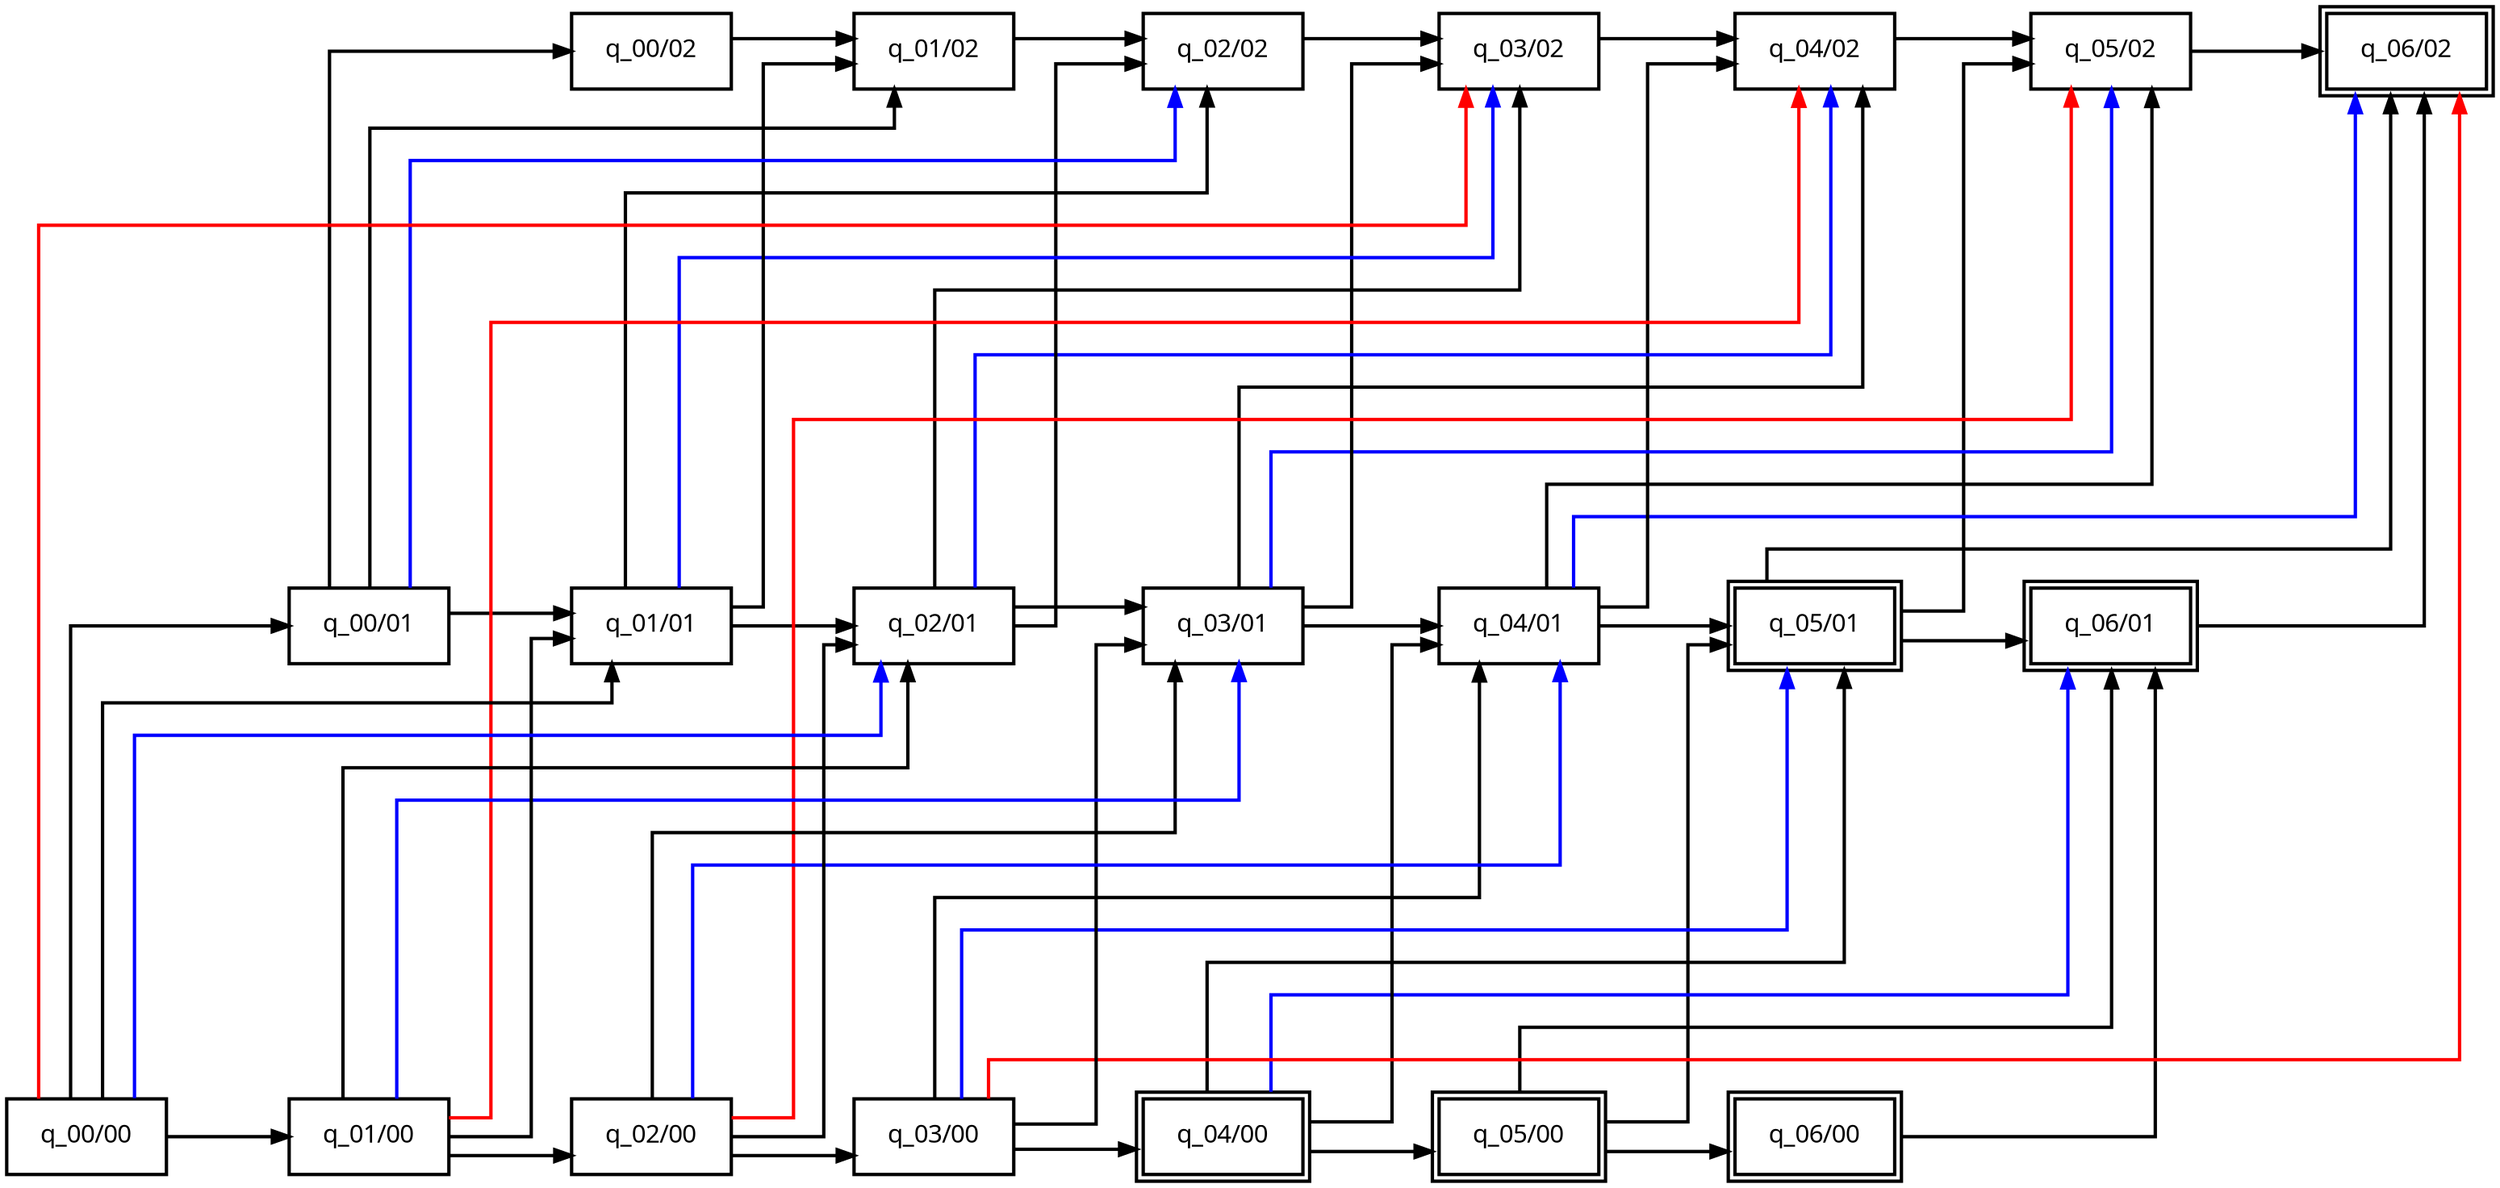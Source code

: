       strict digraph {
          nodesep=0.25;
          splines=ortho;
          graph ["concentrate"="false","rankdir"="LR","bgcolor"="transparent","margin"="0.0","compound"="true","nslimit"="20"]
          "q_06/02" [group=2]["color"="black","fontcolor"="black","fontname"="JetBrains Mono","fontsize"="15","penwidth"="2.0","shape"="rect",peripheries=2, margin="0.28,0.2"]
"q_05/02" [group=2]["color"="black","fontcolor"="black","fontname"="JetBrains Mono","fontsize"="15","penwidth"="2.0","shape"="rect", margin="0.28,0.2"]
"q_04/02" [group=2]["color"="black","fontcolor"="black","fontname"="JetBrains Mono","fontsize"="15","penwidth"="2.0","shape"="rect", margin="0.28,0.2"]
"q_03/02" [group=2]["color"="black","fontcolor"="black","fontname"="JetBrains Mono","fontsize"="15","penwidth"="2.0","shape"="rect", margin="0.28,0.2"]
"q_02/02" [group=2]["color"="black","fontcolor"="black","fontname"="JetBrains Mono","fontsize"="15","penwidth"="2.0","shape"="rect", margin="0.28,0.2"]
"q_01/02" [group=2]["color"="black","fontcolor"="black","fontname"="JetBrains Mono","fontsize"="15","penwidth"="2.0","shape"="rect", margin="0.28,0.2"]
"q_00/02" [group=2]["color"="black","fontcolor"="black","fontname"="JetBrains Mono","fontsize"="15","penwidth"="2.0","shape"="rect", margin="0.28,0.2"]
"q_06/01" [group=1]["color"="black","fontcolor"="black","fontname"="JetBrains Mono","fontsize"="15","penwidth"="2.0","shape"="rect",peripheries=2, margin="0.28,0.2"]
"q_05/01" [group=1]["color"="black","fontcolor"="black","fontname"="JetBrains Mono","fontsize"="15","penwidth"="2.0","shape"="rect",peripheries=2, margin="0.28,0.2"]
"q_04/01" [group=1]["color"="black","fontcolor"="black","fontname"="JetBrains Mono","fontsize"="15","penwidth"="2.0","shape"="rect", margin="0.28,0.2"]
"q_03/01" [group=1]["color"="black","fontcolor"="black","fontname"="JetBrains Mono","fontsize"="15","penwidth"="2.0","shape"="rect", margin="0.28,0.2"]
"q_02/01" [group=1]["color"="black","fontcolor"="black","fontname"="JetBrains Mono","fontsize"="15","penwidth"="2.0","shape"="rect", margin="0.28,0.2"]
"q_01/01" [group=1]["color"="black","fontcolor"="black","fontname"="JetBrains Mono","fontsize"="15","penwidth"="2.0","shape"="rect", margin="0.28,0.2"]
"q_00/01" [group=1]["color"="black","fontcolor"="black","fontname"="JetBrains Mono","fontsize"="15","penwidth"="2.0","shape"="rect", margin="0.28,0.2"]
"q_06/00" [group=0]["color"="black","fontcolor"="black","fontname"="JetBrains Mono","fontsize"="15","penwidth"="2.0","shape"="rect",peripheries=2, margin="0.28,0.2"]
"q_05/00" [group=0]["color"="black","fontcolor"="black","fontname"="JetBrains Mono","fontsize"="15","penwidth"="2.0","shape"="rect",peripheries=2, margin="0.28,0.2"]
"q_04/00" [group=0]["color"="black","fontcolor"="black","fontname"="JetBrains Mono","fontsize"="15","penwidth"="2.0","shape"="rect",peripheries=2, margin="0.28,0.2"]
"q_03/00" [group=0]["color"="black","fontcolor"="black","fontname"="JetBrains Mono","fontsize"="15","penwidth"="2.0","shape"="rect", margin="0.28,0.2"]
"q_02/00" [group=0]["color"="black","fontcolor"="black","fontname"="JetBrains Mono","fontsize"="15","penwidth"="2.0","shape"="rect", margin="0.28,0.2"]
"q_01/00" [group=0]["color"="black","fontcolor"="black","fontname"="JetBrains Mono","fontsize"="15","penwidth"="2.0","shape"="rect", margin="0.28,0.2"]
"q_00/00" [group=0]["color"="black","fontcolor"="black","fontname"="JetBrains Mono","fontsize"="15","penwidth"="2.0","shape"="rect", margin="0.28,0.2"]
      "q_00/00" -> "q_00/01" ["arrowhead"="normal", minlen="2.5", "penwidth"="2.0", color=black]
"q_00/01" -> "q_00/02" ["arrowhead"="normal", minlen="2.5", "penwidth"="2.0", color=black]
"q_01/00" -> "q_01/01" ["arrowhead"="normal", minlen="2.5", "penwidth"="2.0", color=black]
"q_01/01" -> "q_01/02" ["arrowhead"="normal", minlen="2.5", "penwidth"="2.0", color=black]
"q_02/00" -> "q_02/01" ["arrowhead"="normal", minlen="2.5", "penwidth"="2.0", color=black]
"q_02/01" -> "q_02/02" ["arrowhead"="normal", minlen="2.5", "penwidth"="2.0", color=black]
"q_03/00" -> "q_03/01" ["arrowhead"="normal", minlen="2.5", "penwidth"="2.0", color=black]
"q_03/01" -> "q_03/02" ["arrowhead"="normal", minlen="2.5", "penwidth"="2.0", color=black]
"q_04/00" -> "q_04/01" ["arrowhead"="normal", minlen="2.5", "penwidth"="2.0", color=black]
"q_04/01" -> "q_04/02" ["arrowhead"="normal", minlen="2.5", "penwidth"="2.0", color=black]
"q_05/00" -> "q_05/01" ["arrowhead"="normal", minlen="2.5", "penwidth"="2.0", color=black]
"q_05/01" -> "q_05/02" ["arrowhead"="normal", minlen="2.5", "penwidth"="2.0", color=black]
"q_06/00" -> "q_06/01" ["arrowhead"="normal", minlen="2.5", "penwidth"="2.0", color=black]
"q_06/01" -> "q_06/02" ["arrowhead"="normal", minlen="2.5", "penwidth"="2.0", color=black]
"q_00/00" -> "q_01/01" ["arrowhead"="normal", minlen="2.5", "penwidth"="2.0", color=black]
"q_00/01" -> "q_01/02" ["arrowhead"="normal", minlen="2.5", "penwidth"="2.0", color=black]
"q_01/00" -> "q_02/01" ["arrowhead"="normal", minlen="2.5", "penwidth"="2.0", color=black]
"q_01/01" -> "q_02/02" ["arrowhead"="normal", minlen="2.5", "penwidth"="2.0", color=black]
"q_02/00" -> "q_03/01" ["arrowhead"="normal", minlen="2.5", "penwidth"="2.0", color=black]
"q_02/01" -> "q_03/02" ["arrowhead"="normal", minlen="2.5", "penwidth"="2.0", color=black]
"q_03/00" -> "q_04/01" ["arrowhead"="normal", minlen="2.5", "penwidth"="2.0", color=black]
"q_03/01" -> "q_04/02" ["arrowhead"="normal", minlen="2.5", "penwidth"="2.0", color=black]
"q_04/00" -> "q_05/01" ["arrowhead"="normal", minlen="2.5", "penwidth"="2.0", color=black]
"q_04/01" -> "q_05/02" ["arrowhead"="normal", minlen="2.5", "penwidth"="2.0", color=black]
"q_05/00" -> "q_06/01" ["arrowhead"="normal", minlen="2.5", "penwidth"="2.0", color=black]
"q_05/01" -> "q_06/02" ["arrowhead"="normal", minlen="2.5", "penwidth"="2.0", color=black]
"q_00/00" -> "q_01/00" ["arrowhead"="normal", minlen="2.5", "penwidth"="2.0", color=black]
"q_00/01" -> "q_01/01" ["arrowhead"="normal", minlen="2.5", "penwidth"="2.0", color=black]
"q_00/02" -> "q_01/02" ["arrowhead"="normal", minlen="2.5", "penwidth"="2.0", color=black]
"q_01/00" -> "q_02/00" ["arrowhead"="normal", minlen="2.5", "penwidth"="2.0", color=black]
"q_01/01" -> "q_02/01" ["arrowhead"="normal", minlen="2.5", "penwidth"="2.0", color=black]
"q_01/02" -> "q_02/02" ["arrowhead"="normal", minlen="2.5", "penwidth"="2.0", color=black]
"q_02/00" -> "q_03/00" ["arrowhead"="normal", minlen="2.5", "penwidth"="2.0", color=black]
"q_02/01" -> "q_03/01" ["arrowhead"="normal", minlen="2.5", "penwidth"="2.0", color=black]
"q_02/02" -> "q_03/02" ["arrowhead"="normal", minlen="2.5", "penwidth"="2.0", color=black]
"q_03/00" -> "q_04/00" ["arrowhead"="normal", minlen="2.5", "penwidth"="2.0", color=black]
"q_03/01" -> "q_04/01" ["arrowhead"="normal", minlen="2.5", "penwidth"="2.0", color=black]
"q_03/02" -> "q_04/02" ["arrowhead"="normal", minlen="2.5", "penwidth"="2.0", color=black]
"q_04/00" -> "q_05/00" ["arrowhead"="normal", minlen="2.5", "penwidth"="2.0", color=black]
"q_04/01" -> "q_05/01" ["arrowhead"="normal", minlen="2.5", "penwidth"="2.0", color=black]
"q_04/02" -> "q_05/02" ["arrowhead"="normal", minlen="2.5", "penwidth"="2.0", color=black]
"q_05/00" -> "q_06/00" ["arrowhead"="normal", minlen="2.5", "penwidth"="2.0", color=black]
"q_05/01" -> "q_06/01" ["arrowhead"="normal", minlen="2.5", "penwidth"="2.0", color=black]
"q_05/02" -> "q_06/02" ["arrowhead"="normal", minlen="2.5", "penwidth"="2.0", color=black]
"q_00/00" -> "q_02/01" ["arrowhead"="normal", minlen="2.5", "penwidth"="2.0", color=blue]
"q_00/01" -> "q_02/02" ["arrowhead"="normal", minlen="2.5", "penwidth"="2.0", color=blue]
"q_00/00" -> "q_03/02" ["arrowhead"="normal", minlen="2.5", "penwidth"="2.0", color=red]
"q_01/00" -> "q_03/01" ["arrowhead"="normal", minlen="2.5", "penwidth"="2.0", color=blue]
"q_01/01" -> "q_03/02" ["arrowhead"="normal", minlen="2.5", "penwidth"="2.0", color=blue]
"q_01/00" -> "q_04/02" ["arrowhead"="normal", minlen="2.5", "penwidth"="2.0", color=red]
"q_02/00" -> "q_04/01" ["arrowhead"="normal", minlen="2.5", "penwidth"="2.0", color=blue]
"q_02/01" -> "q_04/02" ["arrowhead"="normal", minlen="2.5", "penwidth"="2.0", color=blue]
"q_02/00" -> "q_05/02" ["arrowhead"="normal", minlen="2.5", "penwidth"="2.0", color=red]
"q_03/00" -> "q_05/01" ["arrowhead"="normal", minlen="2.5", "penwidth"="2.0", color=blue]
"q_03/01" -> "q_05/02" ["arrowhead"="normal", minlen="2.5", "penwidth"="2.0", color=blue]
"q_03/00" -> "q_06/02" ["arrowhead"="normal", minlen="2.5", "penwidth"="2.0", color=red]
"q_04/00" -> "q_06/01" ["arrowhead"="normal", minlen="2.5", "penwidth"="2.0", color=blue]
"q_04/01" -> "q_06/02" ["arrowhead"="normal", minlen="2.5", "penwidth"="2.0", color=blue]
      }
